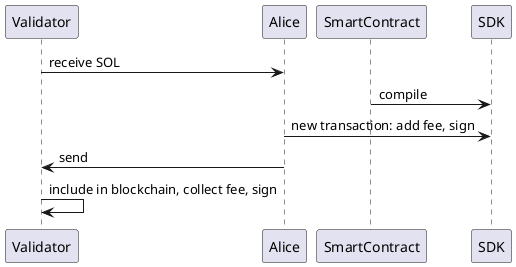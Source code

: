 @startuml
Validator -> Alice: receive SOL
SmartContract -> SDK: compile
Alice -> SDK: new transaction: add fee, sign
Alice -> Validator: send
Validator -> Validator: include in blockchain, collect fee, sign

@enduml